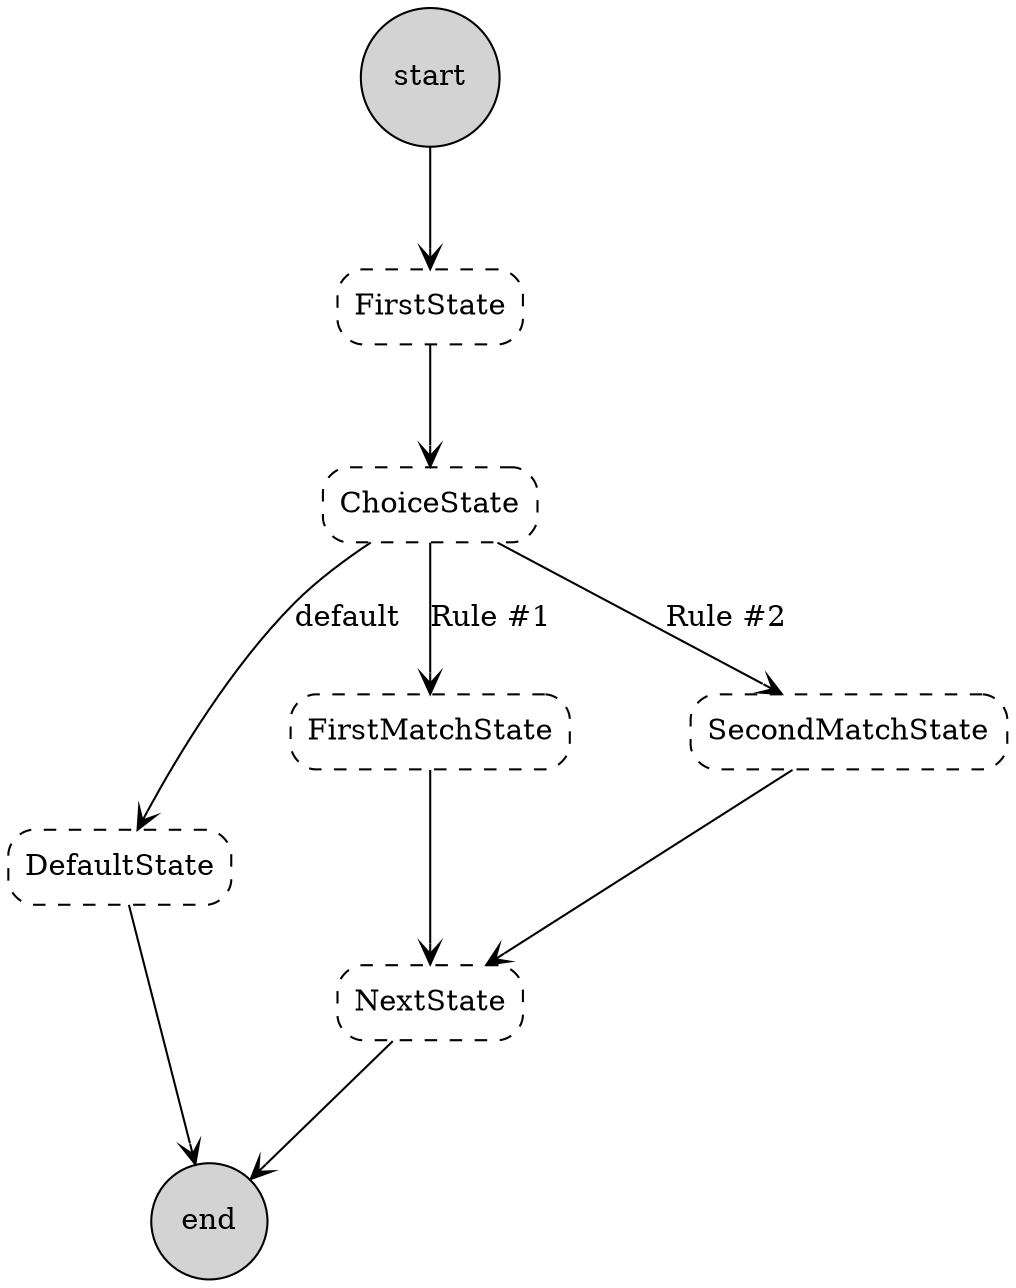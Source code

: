 digraph "sample" {
	compound=true;
	nodesep=0.8;
	ranksep=0.8;
	"ChoiceState"->"DefaultState"[ arrowhead="vee", label="default" ];
	"ChoiceState"->"FirstMatchState"[ arrowhead=vee, label="Rule #1" ];
	"ChoiceState"->"SecondMatchState"[ arrowhead=vee, label="Rule #2" ];
	"DefaultState"->"end"[ arrowhead="vee" ];
	"FirstMatchState"->"NextState"[ arrowhead="vee" ];
	"FirstState"->"ChoiceState"[ arrowhead="vee" ];
	"NextState"->"end"[ arrowhead="vee" ];
	"SecondMatchState"->"NextState"[ arrowhead="vee" ];
	"start"->"FirstState"[ arrowhead="vee" ];
	"ChoiceState" [ fillcolor="#00000080", shape="box", style="rounded,dashed" ];
	"DefaultState" [ fillcolor="#00000080", shape="box", style="rounded,dashed" ];
	"FirstMatchState" [ fillcolor="#00000080", shape="box", style="rounded,dashed" ];
	"FirstState" [ fillcolor="#00000080", shape="box", style="rounded,dashed" ];
	"NextState" [ fillcolor="#00000080", shape="box", style="rounded,dashed" ];
	"SecondMatchState" [ fillcolor="#00000080", shape="box", style="rounded,dashed" ];
	"end" [ shape="circle", style="filled" ];
	"start" [ shape="circle", style="filled" ];

}
